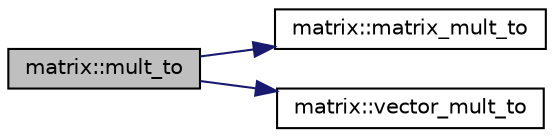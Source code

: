 digraph "matrix::mult_to"
{
  edge [fontname="Helvetica",fontsize="10",labelfontname="Helvetica",labelfontsize="10"];
  node [fontname="Helvetica",fontsize="10",shape=record];
  rankdir="LR";
  Node1219 [label="matrix::mult_to",height=0.2,width=0.4,color="black", fillcolor="grey75", style="filled", fontcolor="black"];
  Node1219 -> Node1220 [color="midnightblue",fontsize="10",style="solid",fontname="Helvetica"];
  Node1220 [label="matrix::matrix_mult_to",height=0.2,width=0.4,color="black", fillcolor="white", style="filled",URL="$d1/d8d/classmatrix.html#a7b3866189e0d7f75e55805d6e9a43ace"];
  Node1219 -> Node1221 [color="midnightblue",fontsize="10",style="solid",fontname="Helvetica"];
  Node1221 [label="matrix::vector_mult_to",height=0.2,width=0.4,color="black", fillcolor="white", style="filled",URL="$d1/d8d/classmatrix.html#a0e5dcee30e9e98346f389511c7700f1f"];
}
